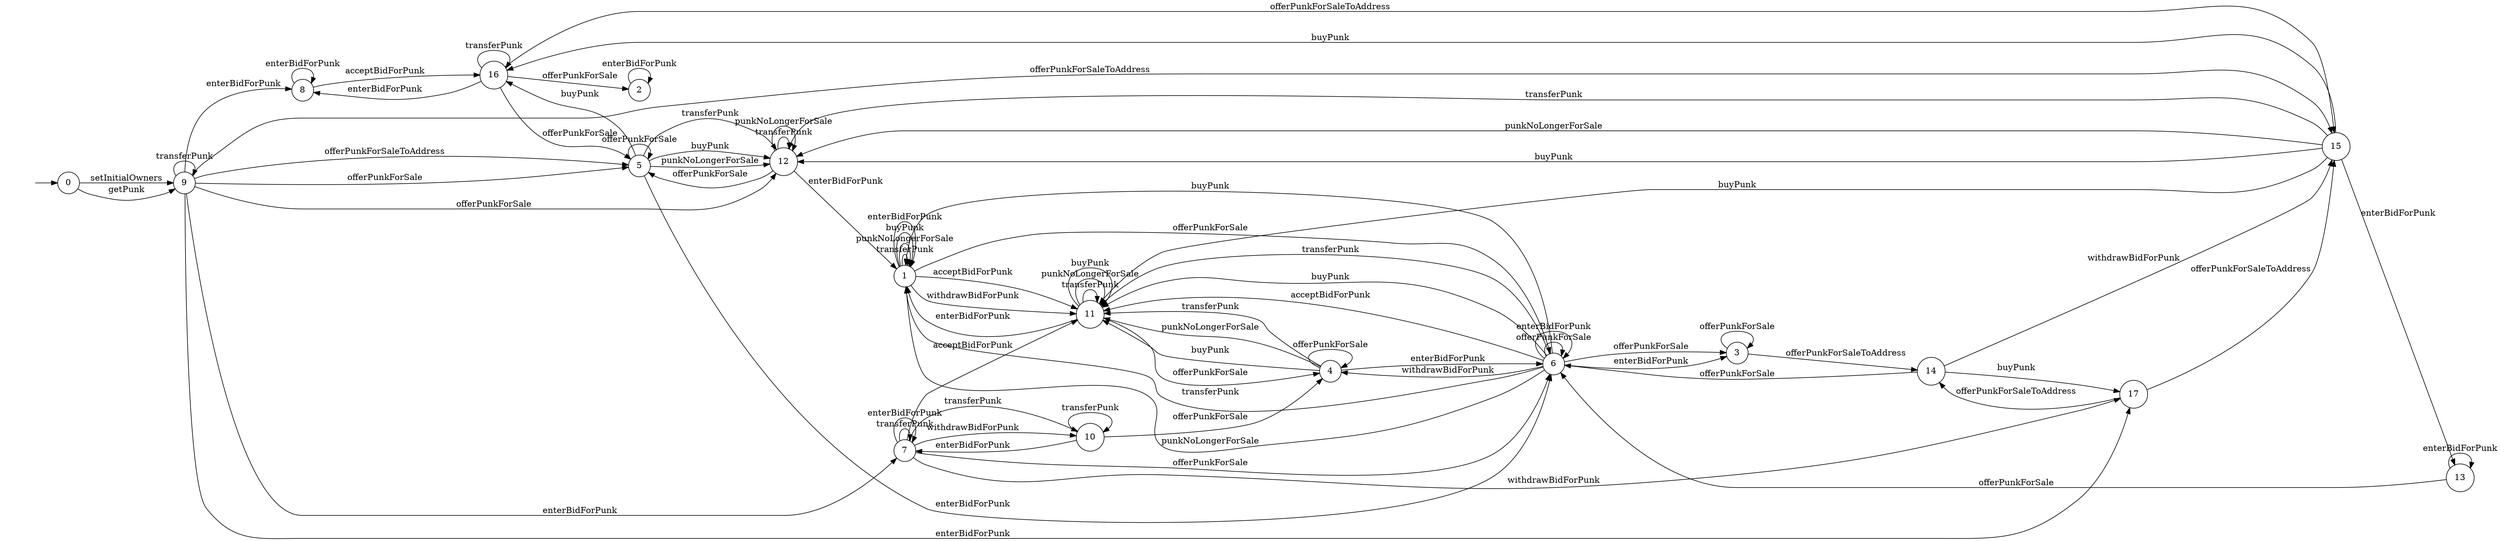 digraph "./InvConPlus/Dapp-Automata-data/result/model/0xb47e3cd837ddf8e4c57f05d70ab865de6e193bbb/CryptoPunksMarket/FSM-19" {
	graph [rankdir=LR]
	"" [label="" shape=plaintext]
	4 [label=4 shape=circle]
	1 [label=1 shape=circle]
	8 [label=8 shape=circle]
	0 [label=0 shape=circle]
	17 [label=17 shape=circle]
	12 [label=12 shape=circle]
	13 [label=13 shape=circle]
	11 [label=11 shape=circle]
	3 [label=3 shape=circle]
	2 [label=2 shape=circle]
	15 [label=15 shape=circle]
	16 [label=16 shape=circle]
	14 [label=14 shape=circle]
	9 [label=9 shape=circle]
	6 [label=6 shape=circle]
	7 [label=7 shape=circle]
	10 [label=10 shape=circle]
	5 [label=5 shape=circle]
	"" -> 0 [label=""]
	0 -> 9 [label=setInitialOwners]
	0 -> 9 [label=getPunk]
	9 -> 9 [label=transferPunk]
	9 -> 12 [label=offerPunkForSale]
	9 -> 5 [label=offerPunkForSale]
	9 -> 5 [label=offerPunkForSaleToAddress]
	9 -> 15 [label=offerPunkForSaleToAddress]
	9 -> 8 [label=enterBidForPunk]
	9 -> 7 [label=enterBidForPunk]
	9 -> 17 [label=enterBidForPunk]
	13 -> 6 [label=offerPunkForSale]
	13 -> 13 [label=enterBidForPunk]
	15 -> 12 [label=transferPunk]
	15 -> 12 [label=punkNoLongerForSale]
	15 -> 12 [label=buyPunk]
	15 -> 11 [label=buyPunk]
	15 -> 16 [label=buyPunk]
	15 -> 13 [label=enterBidForPunk]
	14 -> 6 [label=offerPunkForSale]
	14 -> 17 [label=buyPunk]
	14 -> 15 [label=withdrawBidForPunk]
	6 -> 11 [label=transferPunk]
	6 -> 1 [label=transferPunk]
	6 -> 1 [label=punkNoLongerForSale]
	6 -> 3 [label=offerPunkForSale]
	6 -> 6 [label=offerPunkForSale]
	6 -> 11 [label=buyPunk]
	6 -> 1 [label=buyPunk]
	6 -> 3 [label=enterBidForPunk]
	6 -> 6 [label=enterBidForPunk]
	6 -> 11 [label=acceptBidForPunk]
	6 -> 4 [label=withdrawBidForPunk]
	5 -> 12 [label=transferPunk]
	5 -> 12 [label=punkNoLongerForSale]
	5 -> 5 [label=offerPunkForSale]
	5 -> 12 [label=buyPunk]
	5 -> 16 [label=buyPunk]
	5 -> 6 [label=enterBidForPunk]
	4 -> 11 [label=transferPunk]
	4 -> 11 [label=punkNoLongerForSale]
	4 -> 4 [label=offerPunkForSale]
	4 -> 11 [label=buyPunk]
	4 -> 6 [label=enterBidForPunk]
	3 -> 3 [label=offerPunkForSale]
	3 -> 14 [label=offerPunkForSaleToAddress]
	2 -> 2 [label=enterBidForPunk]
	17 -> 14 [label=offerPunkForSaleToAddress]
	17 -> 15 [label=offerPunkForSaleToAddress]
	16 -> 16 [label=transferPunk]
	16 -> 2 [label=offerPunkForSale]
	16 -> 5 [label=offerPunkForSale]
	16 -> 15 [label=offerPunkForSaleToAddress]
	16 -> 8 [label=enterBidForPunk]
	12 -> 12 [label=transferPunk]
	12 -> 12 [label=punkNoLongerForSale]
	12 -> 5 [label=offerPunkForSale]
	12 -> 1 [label=enterBidForPunk]
	11 -> 11 [label=transferPunk]
	11 -> 11 [label=punkNoLongerForSale]
	11 -> 4 [label=offerPunkForSale]
	11 -> 11 [label=buyPunk]
	11 -> 1 [label=enterBidForPunk]
	10 -> 10 [label=transferPunk]
	10 -> 4 [label=offerPunkForSale]
	10 -> 7 [label=enterBidForPunk]
	8 -> 8 [label=enterBidForPunk]
	8 -> 16 [label=acceptBidForPunk]
	7 -> 10 [label=transferPunk]
	7 -> 7 [label=transferPunk]
	7 -> 6 [label=offerPunkForSale]
	7 -> 7 [label=enterBidForPunk]
	7 -> 11 [label=acceptBidForPunk]
	7 -> 10 [label=withdrawBidForPunk]
	7 -> 17 [label=withdrawBidForPunk]
	1 -> 1 [label=transferPunk]
	1 -> 1 [label=punkNoLongerForSale]
	1 -> 6 [label=offerPunkForSale]
	1 -> 1 [label=buyPunk]
	1 -> 1 [label=enterBidForPunk]
	1 -> 11 [label=acceptBidForPunk]
	1 -> 11 [label=withdrawBidForPunk]
}
